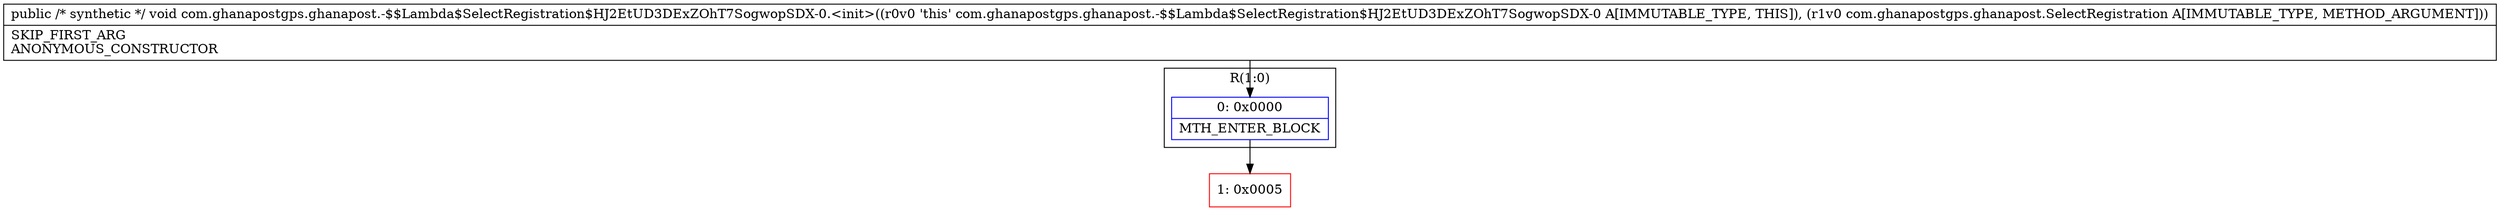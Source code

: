 digraph "CFG forcom.ghanapostgps.ghanapost.\-$$Lambda$SelectRegistration$HJ2EtUD3DExZOhT7SogwopSDX\-0.\<init\>(Lcom\/ghanapostgps\/ghanapost\/SelectRegistration;)V" {
subgraph cluster_Region_1974640139 {
label = "R(1:0)";
node [shape=record,color=blue];
Node_0 [shape=record,label="{0\:\ 0x0000|MTH_ENTER_BLOCK\l}"];
}
Node_1 [shape=record,color=red,label="{1\:\ 0x0005}"];
MethodNode[shape=record,label="{public \/* synthetic *\/ void com.ghanapostgps.ghanapost.\-$$Lambda$SelectRegistration$HJ2EtUD3DExZOhT7SogwopSDX\-0.\<init\>((r0v0 'this' com.ghanapostgps.ghanapost.\-$$Lambda$SelectRegistration$HJ2EtUD3DExZOhT7SogwopSDX\-0 A[IMMUTABLE_TYPE, THIS]), (r1v0 com.ghanapostgps.ghanapost.SelectRegistration A[IMMUTABLE_TYPE, METHOD_ARGUMENT]))  | SKIP_FIRST_ARG\lANONYMOUS_CONSTRUCTOR\l}"];
MethodNode -> Node_0;
Node_0 -> Node_1;
}


